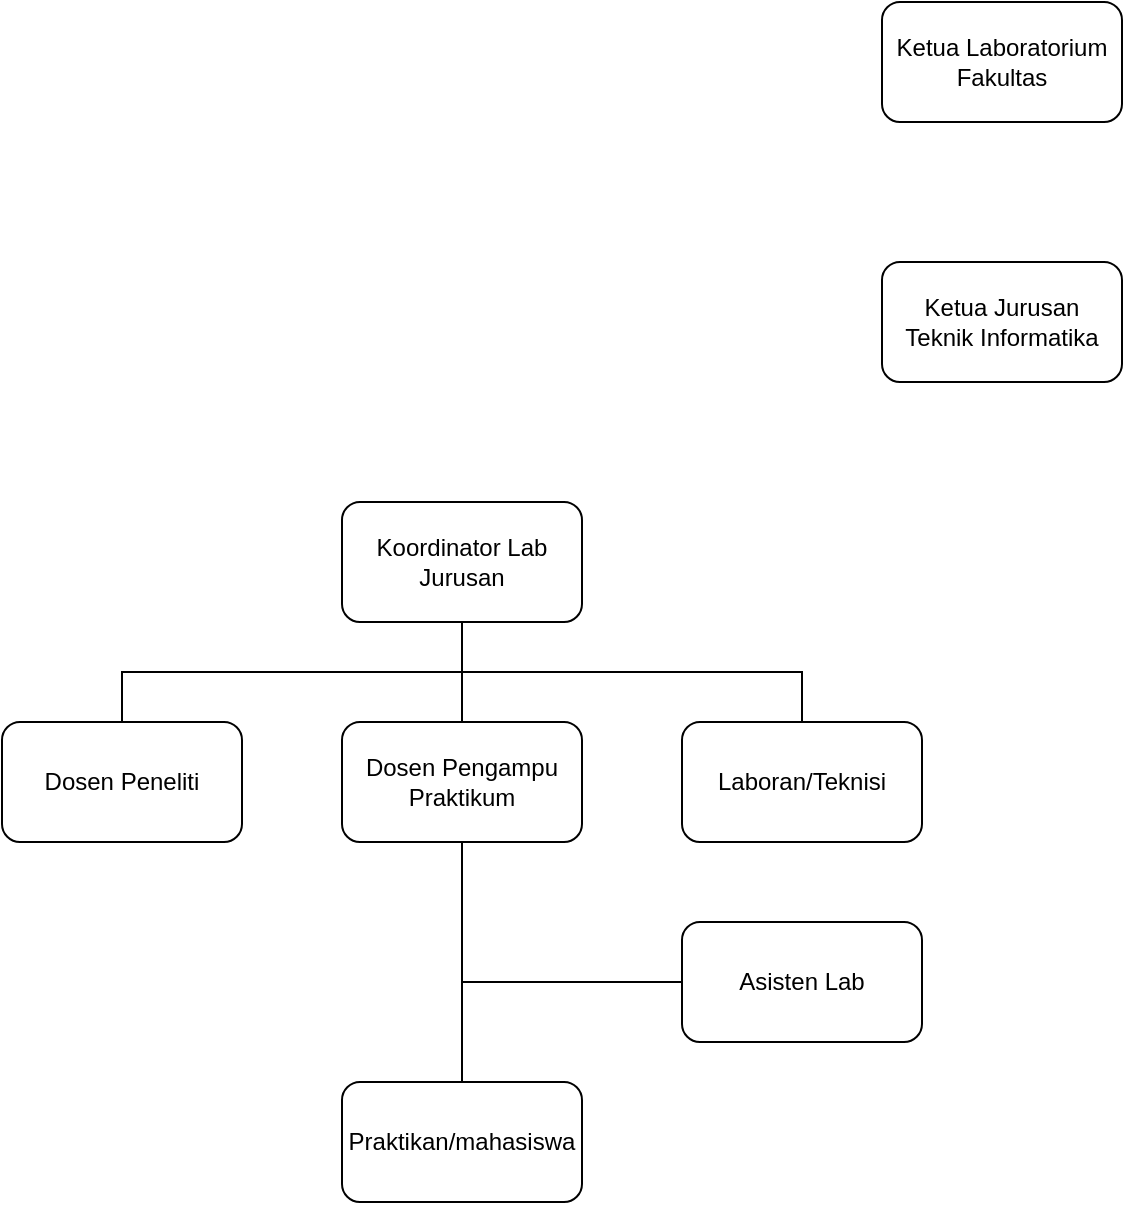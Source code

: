 <mxfile version="26.2.14">
  <diagram name="Page-1" id="tpu7mdlxo_9emIjloZ0v">
    <mxGraphModel dx="1722" dy="1583" grid="1" gridSize="10" guides="1" tooltips="1" connect="1" arrows="1" fold="1" page="1" pageScale="1" pageWidth="850" pageHeight="1100" math="0" shadow="0">
      <root>
        <mxCell id="0" />
        <mxCell id="1" parent="0" />
        <mxCell id="bsVf9-yuKipysINyuRF7-1" value="Ketua Laboratorium Fakultas" style="rounded=1;whiteSpace=wrap;html=1;" vertex="1" parent="1">
          <mxGeometry x="30" y="-60" width="120" height="60" as="geometry" />
        </mxCell>
        <mxCell id="bsVf9-yuKipysINyuRF7-2" value="Koordinator Lab Jurusan" style="rounded=1;whiteSpace=wrap;html=1;" vertex="1" parent="1">
          <mxGeometry x="-240" y="190" width="120" height="60" as="geometry" />
        </mxCell>
        <mxCell id="bsVf9-yuKipysINyuRF7-3" value="Ketua Jurusan&lt;div&gt;Teknik Informatika&lt;/div&gt;" style="rounded=1;whiteSpace=wrap;html=1;" vertex="1" parent="1">
          <mxGeometry x="30" y="70" width="120" height="60" as="geometry" />
        </mxCell>
        <mxCell id="bsVf9-yuKipysINyuRF7-4" value="Dosen Pengampu Praktikum" style="rounded=1;whiteSpace=wrap;html=1;" vertex="1" parent="1">
          <mxGeometry x="-240" y="300" width="120" height="60" as="geometry" />
        </mxCell>
        <mxCell id="bsVf9-yuKipysINyuRF7-5" value="Laboran/Teknisi" style="rounded=1;whiteSpace=wrap;html=1;" vertex="1" parent="1">
          <mxGeometry x="-70" y="300" width="120" height="60" as="geometry" />
        </mxCell>
        <mxCell id="bsVf9-yuKipysINyuRF7-6" value="Asisten Lab" style="rounded=1;whiteSpace=wrap;html=1;" vertex="1" parent="1">
          <mxGeometry x="-70" y="400" width="120" height="60" as="geometry" />
        </mxCell>
        <mxCell id="bsVf9-yuKipysINyuRF7-7" value="Dosen Peneliti" style="rounded=1;whiteSpace=wrap;html=1;" vertex="1" parent="1">
          <mxGeometry x="-410" y="300" width="120" height="60" as="geometry" />
        </mxCell>
        <mxCell id="bsVf9-yuKipysINyuRF7-8" value="Praktikan/mahasiswa" style="rounded=1;whiteSpace=wrap;html=1;" vertex="1" parent="1">
          <mxGeometry x="-240" y="480" width="120" height="60" as="geometry" />
        </mxCell>
        <mxCell id="bsVf9-yuKipysINyuRF7-15" value="" style="endArrow=none;html=1;rounded=0;exitX=0.5;exitY=0;exitDx=0;exitDy=0;edgeStyle=orthogonalEdgeStyle;entryX=0.5;entryY=1;entryDx=0;entryDy=0;" edge="1" parent="1" source="bsVf9-yuKipysINyuRF7-7" target="bsVf9-yuKipysINyuRF7-2">
          <mxGeometry width="50" height="50" relative="1" as="geometry">
            <mxPoint x="-200" y="460" as="sourcePoint" />
            <mxPoint x="90" y="240" as="targetPoint" />
          </mxGeometry>
        </mxCell>
        <mxCell id="bsVf9-yuKipysINyuRF7-17" value="" style="endArrow=none;html=1;rounded=0;exitX=0.5;exitY=0;exitDx=0;exitDy=0;entryX=0.5;entryY=1;entryDx=0;entryDy=0;edgeStyle=orthogonalEdgeStyle;" edge="1" parent="1" source="bsVf9-yuKipysINyuRF7-4" target="bsVf9-yuKipysINyuRF7-2">
          <mxGeometry width="50" height="50" relative="1" as="geometry">
            <mxPoint x="-200" y="460" as="sourcePoint" />
            <mxPoint x="-150" y="410" as="targetPoint" />
          </mxGeometry>
        </mxCell>
        <mxCell id="bsVf9-yuKipysINyuRF7-19" value="" style="endArrow=none;html=1;rounded=0;exitX=0.5;exitY=0;exitDx=0;exitDy=0;entryX=0.5;entryY=1;entryDx=0;entryDy=0;edgeStyle=orthogonalEdgeStyle;" edge="1" parent="1" source="bsVf9-yuKipysINyuRF7-5" target="bsVf9-yuKipysINyuRF7-2">
          <mxGeometry width="50" height="50" relative="1" as="geometry">
            <mxPoint y="310" as="sourcePoint" />
            <mxPoint x="-90" y="260" as="targetPoint" />
          </mxGeometry>
        </mxCell>
        <mxCell id="bsVf9-yuKipysINyuRF7-20" value="" style="endArrow=none;html=1;rounded=0;exitX=0.5;exitY=0;exitDx=0;exitDy=0;entryX=0.5;entryY=1;entryDx=0;entryDy=0;edgeStyle=orthogonalEdgeStyle;" edge="1" parent="1" source="bsVf9-yuKipysINyuRF7-8" target="bsVf9-yuKipysINyuRF7-4">
          <mxGeometry width="50" height="50" relative="1" as="geometry">
            <mxPoint x="190" y="420" as="sourcePoint" />
            <mxPoint x="-70" y="370" as="targetPoint" />
          </mxGeometry>
        </mxCell>
        <mxCell id="bsVf9-yuKipysINyuRF7-21" value="" style="endArrow=none;html=1;rounded=0;exitX=0.5;exitY=0;exitDx=0;exitDy=0;entryX=0;entryY=0.5;entryDx=0;entryDy=0;edgeStyle=orthogonalEdgeStyle;" edge="1" parent="1" source="bsVf9-yuKipysINyuRF7-8" target="bsVf9-yuKipysINyuRF7-6">
          <mxGeometry width="50" height="50" relative="1" as="geometry">
            <mxPoint x="-90" y="470" as="sourcePoint" />
            <mxPoint x="-170" y="370" as="targetPoint" />
          </mxGeometry>
        </mxCell>
      </root>
    </mxGraphModel>
  </diagram>
</mxfile>

